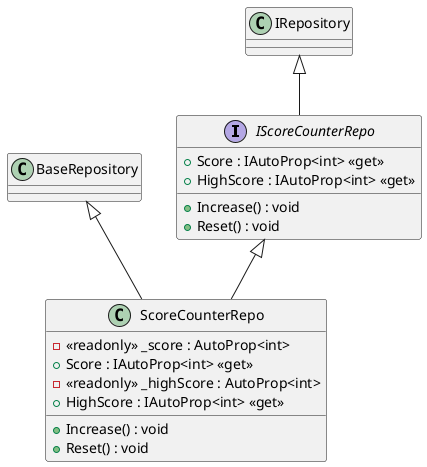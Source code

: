 @startuml
interface IScoreCounterRepo {
    + Score : IAutoProp<int> <<get>>
    + HighScore : IAutoProp<int> <<get>>
    + Increase() : void
    + Reset() : void
}
class ScoreCounterRepo {
    - <<readonly>> _score : AutoProp<int>
    + Score : IAutoProp<int> <<get>>
    - <<readonly>> _highScore : AutoProp<int>
    + HighScore : IAutoProp<int> <<get>>
    + Increase() : void
    + Reset() : void
}
IRepository <|-- IScoreCounterRepo
BaseRepository <|-- ScoreCounterRepo
IScoreCounterRepo <|-- ScoreCounterRepo
@enduml
